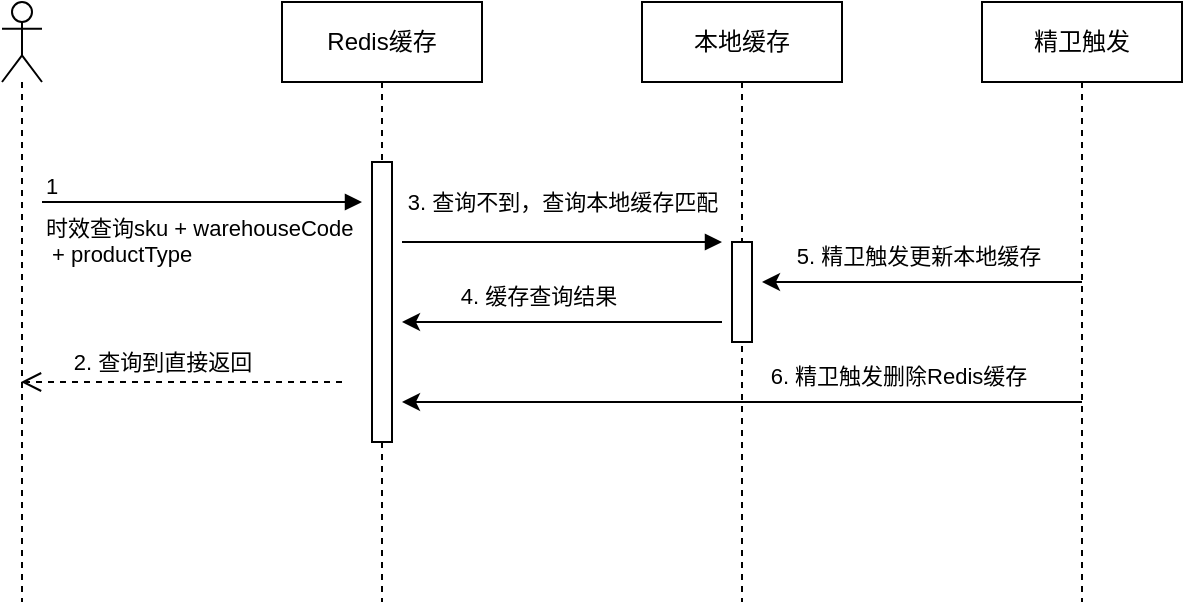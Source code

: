 <mxfile version="23.1.1" type="github">
  <diagram name="第 1 页" id="ghrRSX9w1mtEibwvAXCT">
    <mxGraphModel dx="1072" dy="584" grid="1" gridSize="10" guides="1" tooltips="1" connect="1" arrows="1" fold="1" page="1" pageScale="1" pageWidth="827" pageHeight="1169" math="0" shadow="0">
      <root>
        <mxCell id="0" />
        <mxCell id="1" parent="0" />
        <mxCell id="pZVWAoRrgURDaMmDjJzP-1" value="" style="shape=umlLifeline;perimeter=lifelinePerimeter;whiteSpace=wrap;html=1;container=1;dropTarget=0;collapsible=0;recursiveResize=0;outlineConnect=0;portConstraint=eastwest;newEdgeStyle={&quot;curved&quot;:0,&quot;rounded&quot;:0};participant=umlActor;" vertex="1" parent="1">
          <mxGeometry x="120" y="140" width="20" height="300" as="geometry" />
        </mxCell>
        <mxCell id="pZVWAoRrgURDaMmDjJzP-2" value="Redis缓存" style="shape=umlLifeline;perimeter=lifelinePerimeter;whiteSpace=wrap;html=1;container=1;dropTarget=0;collapsible=0;recursiveResize=0;outlineConnect=0;portConstraint=eastwest;newEdgeStyle={&quot;curved&quot;:0,&quot;rounded&quot;:0};" vertex="1" parent="1">
          <mxGeometry x="260" y="140" width="100" height="300" as="geometry" />
        </mxCell>
        <mxCell id="pZVWAoRrgURDaMmDjJzP-5" value="" style="html=1;points=[[0,0,0,0,5],[0,1,0,0,-5],[1,0,0,0,5],[1,1,0,0,-5]];perimeter=orthogonalPerimeter;outlineConnect=0;targetShapes=umlLifeline;portConstraint=eastwest;newEdgeStyle={&quot;curved&quot;:0,&quot;rounded&quot;:0};" vertex="1" parent="pZVWAoRrgURDaMmDjJzP-2">
          <mxGeometry x="45" y="80" width="10" height="140" as="geometry" />
        </mxCell>
        <mxCell id="pZVWAoRrgURDaMmDjJzP-3" value="本地缓存" style="shape=umlLifeline;whiteSpace=wrap;html=1;container=1;dropTarget=0;collapsible=0;recursiveResize=0;outlineConnect=0;portConstraint=eastwest;newEdgeStyle={&quot;curved&quot;:0,&quot;rounded&quot;:0};points=[[0,0,0,0,5],[0,1,0,0,-5],[1,0,0,0,5],[1,1,0,0,-5]];perimeter=rectanglePerimeter;targetShapes=umlLifeline;participant=label;" vertex="1" parent="1">
          <mxGeometry x="440" y="140" width="100" height="300" as="geometry" />
        </mxCell>
        <mxCell id="pZVWAoRrgURDaMmDjJzP-18" value="" style="html=1;points=[[0,0,0,0,5],[0,1,0,0,-5],[1,0,0,0,5],[1,1,0,0,-5]];perimeter=orthogonalPerimeter;outlineConnect=0;targetShapes=umlLifeline;portConstraint=eastwest;newEdgeStyle={&quot;curved&quot;:0,&quot;rounded&quot;:0};" vertex="1" parent="pZVWAoRrgURDaMmDjJzP-3">
          <mxGeometry x="45" y="120" width="10" height="50" as="geometry" />
        </mxCell>
        <mxCell id="pZVWAoRrgURDaMmDjJzP-4" value="精卫触发" style="shape=umlLifeline;perimeter=lifelinePerimeter;whiteSpace=wrap;html=1;container=1;dropTarget=0;collapsible=0;recursiveResize=0;outlineConnect=0;portConstraint=eastwest;newEdgeStyle={&quot;curved&quot;:0,&quot;rounded&quot;:0};" vertex="1" parent="1">
          <mxGeometry x="610" y="140" width="100" height="300" as="geometry" />
        </mxCell>
        <mxCell id="pZVWAoRrgURDaMmDjJzP-6" value="时效查询sku + warehouseCode&lt;br&gt;&amp;nbsp;+ productType&amp;nbsp;" style="endArrow=block;endFill=1;html=1;edgeStyle=orthogonalEdgeStyle;align=left;verticalAlign=top;rounded=0;" edge="1" parent="1">
          <mxGeometry x="-1" relative="1" as="geometry">
            <mxPoint x="140" y="240" as="sourcePoint" />
            <mxPoint x="300" y="240" as="targetPoint" />
          </mxGeometry>
        </mxCell>
        <mxCell id="pZVWAoRrgURDaMmDjJzP-7" value="1" style="edgeLabel;resizable=0;html=1;align=left;verticalAlign=bottom;" connectable="0" vertex="1" parent="pZVWAoRrgURDaMmDjJzP-6">
          <mxGeometry x="-1" relative="1" as="geometry" />
        </mxCell>
        <mxCell id="pZVWAoRrgURDaMmDjJzP-8" value="" style="html=1;verticalAlign=bottom;endArrow=open;dashed=1;endSize=8;curved=0;rounded=0;" edge="1" parent="1">
          <mxGeometry relative="1" as="geometry">
            <mxPoint x="290" y="330" as="sourcePoint" />
            <mxPoint x="129.5" y="330" as="targetPoint" />
          </mxGeometry>
        </mxCell>
        <mxCell id="pZVWAoRrgURDaMmDjJzP-9" value="2. 查询到直接返回" style="edgeLabel;html=1;align=center;verticalAlign=middle;resizable=0;points=[];" vertex="1" connectable="0" parent="pZVWAoRrgURDaMmDjJzP-8">
          <mxGeometry x="0.184" y="-4" relative="1" as="geometry">
            <mxPoint x="5" y="-6" as="offset" />
          </mxGeometry>
        </mxCell>
        <mxCell id="pZVWAoRrgURDaMmDjJzP-10" value="" style="endArrow=block;endFill=1;html=1;edgeStyle=orthogonalEdgeStyle;align=left;verticalAlign=top;rounded=0;" edge="1" parent="1">
          <mxGeometry x="-1" relative="1" as="geometry">
            <mxPoint x="320" y="260" as="sourcePoint" />
            <mxPoint x="480" y="260" as="targetPoint" />
          </mxGeometry>
        </mxCell>
        <mxCell id="pZVWAoRrgURDaMmDjJzP-14" value="3. 查询不到，查询本地缓存匹配" style="edgeLabel;html=1;align=center;verticalAlign=middle;resizable=0;points=[];" vertex="1" connectable="0" parent="pZVWAoRrgURDaMmDjJzP-10">
          <mxGeometry x="-0.912" y="9" relative="1" as="geometry">
            <mxPoint x="73" y="-11" as="offset" />
          </mxGeometry>
        </mxCell>
        <mxCell id="pZVWAoRrgURDaMmDjJzP-19" value="" style="endArrow=none;endFill=0;html=1;edgeStyle=orthogonalEdgeStyle;align=left;verticalAlign=top;rounded=0;startArrow=classic;startFill=1;" edge="1" parent="1">
          <mxGeometry x="-1" relative="1" as="geometry">
            <mxPoint x="320" y="300" as="sourcePoint" />
            <mxPoint x="480" y="300" as="targetPoint" />
          </mxGeometry>
        </mxCell>
        <mxCell id="pZVWAoRrgURDaMmDjJzP-21" value="4. 缓存查询结果" style="edgeLabel;html=1;align=center;verticalAlign=middle;resizable=0;points=[];" vertex="1" connectable="0" parent="1">
          <mxGeometry x="400" y="310" as="geometry">
            <mxPoint x="-12" y="-23" as="offset" />
          </mxGeometry>
        </mxCell>
        <mxCell id="pZVWAoRrgURDaMmDjJzP-22" value="" style="endArrow=none;endFill=0;html=1;edgeStyle=orthogonalEdgeStyle;align=left;verticalAlign=top;rounded=0;startArrow=classic;startFill=1;" edge="1" parent="1">
          <mxGeometry x="-1" relative="1" as="geometry">
            <mxPoint x="500" y="280" as="sourcePoint" />
            <mxPoint x="660" y="280" as="targetPoint" />
          </mxGeometry>
        </mxCell>
        <mxCell id="pZVWAoRrgURDaMmDjJzP-24" value="" style="endArrow=none;endFill=0;html=1;edgeStyle=orthogonalEdgeStyle;align=left;verticalAlign=top;rounded=0;startArrow=classic;startFill=1;" edge="1" parent="1">
          <mxGeometry x="-1" relative="1" as="geometry">
            <mxPoint x="320" y="340" as="sourcePoint" />
            <mxPoint x="660" y="340" as="targetPoint" />
            <Array as="points">
              <mxPoint x="590" y="340" />
              <mxPoint x="590" y="340" />
            </Array>
          </mxGeometry>
        </mxCell>
        <mxCell id="pZVWAoRrgURDaMmDjJzP-25" value="5. 精卫触发更新本地缓存" style="edgeLabel;html=1;align=center;verticalAlign=middle;resizable=0;points=[];" vertex="1" connectable="0" parent="1">
          <mxGeometry x="590" y="290" as="geometry">
            <mxPoint x="-12" y="-23" as="offset" />
          </mxGeometry>
        </mxCell>
        <mxCell id="pZVWAoRrgURDaMmDjJzP-26" value="6. 精卫触发删除Redis缓存" style="edgeLabel;html=1;align=center;verticalAlign=middle;resizable=0;points=[];" vertex="1" connectable="0" parent="1">
          <mxGeometry x="580" y="350" as="geometry">
            <mxPoint x="-12" y="-23" as="offset" />
          </mxGeometry>
        </mxCell>
      </root>
    </mxGraphModel>
  </diagram>
</mxfile>
